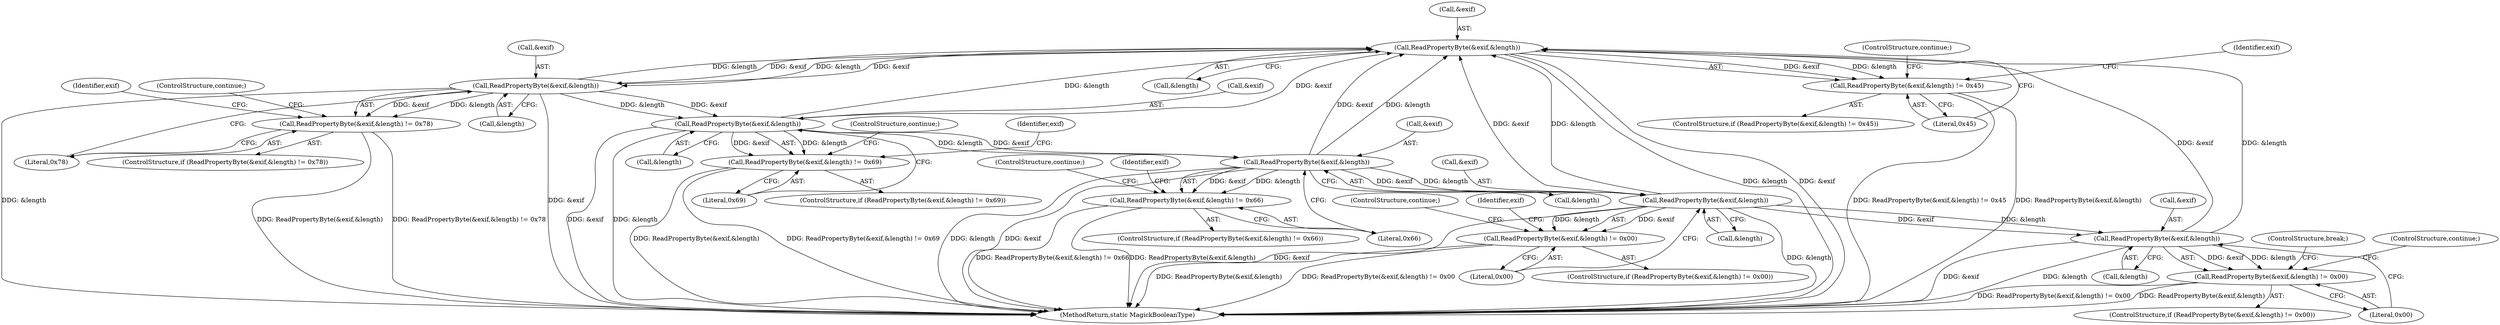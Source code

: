 digraph "0_ImageMagick_d8ab7f046587f2e9f734b687ba7e6e10147c294b_5@pointer" {
"1000490" [label="(Call,ReadPropertyByte(&exif,&length))"];
"1000508" [label="(Call,ReadPropertyByte(&exif,&length))"];
"1000499" [label="(Call,ReadPropertyByte(&exif,&length))"];
"1000490" [label="(Call,ReadPropertyByte(&exif,&length))"];
"1000535" [label="(Call,ReadPropertyByte(&exif,&length))"];
"1000526" [label="(Call,ReadPropertyByte(&exif,&length))"];
"1000517" [label="(Call,ReadPropertyByte(&exif,&length))"];
"1000489" [label="(Call,ReadPropertyByte(&exif,&length) != 0x45)"];
"1000498" [label="(Call,ReadPropertyByte(&exif,&length) != 0x78)"];
"1000507" [label="(Call,ReadPropertyByte(&exif,&length) != 0x69)"];
"1000516" [label="(Call,ReadPropertyByte(&exif,&length) != 0x66)"];
"1000525" [label="(Call,ReadPropertyByte(&exif,&length) != 0x00)"];
"1000534" [label="(Call,ReadPropertyByte(&exif,&length) != 0x00)"];
"1000490" [label="(Call,ReadPropertyByte(&exif,&length))"];
"1000489" [label="(Call,ReadPropertyByte(&exif,&length) != 0x45)"];
"1000540" [label="(Literal,0x00)"];
"1000491" [label="(Call,&exif)"];
"1000508" [label="(Call,ReadPropertyByte(&exif,&length))"];
"1000495" [label="(Literal,0x45)"];
"1000516" [label="(Call,ReadPropertyByte(&exif,&length) != 0x66)"];
"1000514" [label="(ControlStructure,continue;)"];
"1000504" [label="(Literal,0x78)"];
"1000524" [label="(ControlStructure,if (ReadPropertyByte(&exif,&length) != 0x00))"];
"1000542" [label="(ControlStructure,break;)"];
"1000510" [label="(Identifier,exif)"];
"1000526" [label="(Call,ReadPropertyByte(&exif,&length))"];
"1000515" [label="(ControlStructure,if (ReadPropertyByte(&exif,&length) != 0x66))"];
"1000498" [label="(Call,ReadPropertyByte(&exif,&length) != 0x78)"];
"1000531" [label="(Literal,0x00)"];
"1000525" [label="(Call,ReadPropertyByte(&exif,&length) != 0x00)"];
"1000506" [label="(ControlStructure,if (ReadPropertyByte(&exif,&length) != 0x69))"];
"1000529" [label="(Call,&length)"];
"1000497" [label="(ControlStructure,if (ReadPropertyByte(&exif,&length) != 0x78))"];
"1000507" [label="(Call,ReadPropertyByte(&exif,&length) != 0x69)"];
"1000509" [label="(Call,&exif)"];
"1000522" [label="(Literal,0x66)"];
"1000536" [label="(Call,&exif)"];
"1000528" [label="(Identifier,exif)"];
"1000537" [label="(Identifier,exif)"];
"1000502" [label="(Call,&length)"];
"1000520" [label="(Call,&length)"];
"1000535" [label="(Call,ReadPropertyByte(&exif,&length))"];
"1000511" [label="(Call,&length)"];
"1000527" [label="(Call,&exif)"];
"1000533" [label="(ControlStructure,if (ReadPropertyByte(&exif,&length) != 0x00))"];
"1000517" [label="(Call,ReadPropertyByte(&exif,&length))"];
"1000519" [label="(Identifier,exif)"];
"1001414" [label="(MethodReturn,static MagickBooleanType)"];
"1000505" [label="(ControlStructure,continue;)"];
"1000500" [label="(Call,&exif)"];
"1000501" [label="(Identifier,exif)"];
"1000518" [label="(Call,&exif)"];
"1000538" [label="(Call,&length)"];
"1000496" [label="(ControlStructure,continue;)"];
"1000493" [label="(Call,&length)"];
"1000488" [label="(ControlStructure,if (ReadPropertyByte(&exif,&length) != 0x45))"];
"1000523" [label="(ControlStructure,continue;)"];
"1000532" [label="(ControlStructure,continue;)"];
"1000541" [label="(ControlStructure,continue;)"];
"1000499" [label="(Call,ReadPropertyByte(&exif,&length))"];
"1000513" [label="(Literal,0x69)"];
"1000534" [label="(Call,ReadPropertyByte(&exif,&length) != 0x00)"];
"1000490" -> "1000489"  [label="AST: "];
"1000490" -> "1000493"  [label="CFG: "];
"1000491" -> "1000490"  [label="AST: "];
"1000493" -> "1000490"  [label="AST: "];
"1000495" -> "1000490"  [label="CFG: "];
"1000490" -> "1001414"  [label="DDG: &length"];
"1000490" -> "1001414"  [label="DDG: &exif"];
"1000490" -> "1000489"  [label="DDG: &exif"];
"1000490" -> "1000489"  [label="DDG: &length"];
"1000508" -> "1000490"  [label="DDG: &exif"];
"1000508" -> "1000490"  [label="DDG: &length"];
"1000535" -> "1000490"  [label="DDG: &exif"];
"1000535" -> "1000490"  [label="DDG: &length"];
"1000517" -> "1000490"  [label="DDG: &exif"];
"1000517" -> "1000490"  [label="DDG: &length"];
"1000526" -> "1000490"  [label="DDG: &exif"];
"1000526" -> "1000490"  [label="DDG: &length"];
"1000499" -> "1000490"  [label="DDG: &exif"];
"1000499" -> "1000490"  [label="DDG: &length"];
"1000490" -> "1000499"  [label="DDG: &exif"];
"1000490" -> "1000499"  [label="DDG: &length"];
"1000508" -> "1000507"  [label="AST: "];
"1000508" -> "1000511"  [label="CFG: "];
"1000509" -> "1000508"  [label="AST: "];
"1000511" -> "1000508"  [label="AST: "];
"1000513" -> "1000508"  [label="CFG: "];
"1000508" -> "1001414"  [label="DDG: &exif"];
"1000508" -> "1001414"  [label="DDG: &length"];
"1000508" -> "1000507"  [label="DDG: &exif"];
"1000508" -> "1000507"  [label="DDG: &length"];
"1000499" -> "1000508"  [label="DDG: &exif"];
"1000499" -> "1000508"  [label="DDG: &length"];
"1000508" -> "1000517"  [label="DDG: &exif"];
"1000508" -> "1000517"  [label="DDG: &length"];
"1000499" -> "1000498"  [label="AST: "];
"1000499" -> "1000502"  [label="CFG: "];
"1000500" -> "1000499"  [label="AST: "];
"1000502" -> "1000499"  [label="AST: "];
"1000504" -> "1000499"  [label="CFG: "];
"1000499" -> "1001414"  [label="DDG: &length"];
"1000499" -> "1001414"  [label="DDG: &exif"];
"1000499" -> "1000498"  [label="DDG: &exif"];
"1000499" -> "1000498"  [label="DDG: &length"];
"1000535" -> "1000534"  [label="AST: "];
"1000535" -> "1000538"  [label="CFG: "];
"1000536" -> "1000535"  [label="AST: "];
"1000538" -> "1000535"  [label="AST: "];
"1000540" -> "1000535"  [label="CFG: "];
"1000535" -> "1001414"  [label="DDG: &exif"];
"1000535" -> "1001414"  [label="DDG: &length"];
"1000535" -> "1000534"  [label="DDG: &exif"];
"1000535" -> "1000534"  [label="DDG: &length"];
"1000526" -> "1000535"  [label="DDG: &exif"];
"1000526" -> "1000535"  [label="DDG: &length"];
"1000526" -> "1000525"  [label="AST: "];
"1000526" -> "1000529"  [label="CFG: "];
"1000527" -> "1000526"  [label="AST: "];
"1000529" -> "1000526"  [label="AST: "];
"1000531" -> "1000526"  [label="CFG: "];
"1000526" -> "1001414"  [label="DDG: &length"];
"1000526" -> "1001414"  [label="DDG: &exif"];
"1000526" -> "1000525"  [label="DDG: &exif"];
"1000526" -> "1000525"  [label="DDG: &length"];
"1000517" -> "1000526"  [label="DDG: &exif"];
"1000517" -> "1000526"  [label="DDG: &length"];
"1000517" -> "1000516"  [label="AST: "];
"1000517" -> "1000520"  [label="CFG: "];
"1000518" -> "1000517"  [label="AST: "];
"1000520" -> "1000517"  [label="AST: "];
"1000522" -> "1000517"  [label="CFG: "];
"1000517" -> "1001414"  [label="DDG: &length"];
"1000517" -> "1001414"  [label="DDG: &exif"];
"1000517" -> "1000516"  [label="DDG: &exif"];
"1000517" -> "1000516"  [label="DDG: &length"];
"1000489" -> "1000488"  [label="AST: "];
"1000489" -> "1000495"  [label="CFG: "];
"1000495" -> "1000489"  [label="AST: "];
"1000496" -> "1000489"  [label="CFG: "];
"1000501" -> "1000489"  [label="CFG: "];
"1000489" -> "1001414"  [label="DDG: ReadPropertyByte(&exif,&length) != 0x45"];
"1000489" -> "1001414"  [label="DDG: ReadPropertyByte(&exif,&length)"];
"1000498" -> "1000497"  [label="AST: "];
"1000498" -> "1000504"  [label="CFG: "];
"1000504" -> "1000498"  [label="AST: "];
"1000505" -> "1000498"  [label="CFG: "];
"1000510" -> "1000498"  [label="CFG: "];
"1000498" -> "1001414"  [label="DDG: ReadPropertyByte(&exif,&length) != 0x78"];
"1000498" -> "1001414"  [label="DDG: ReadPropertyByte(&exif,&length)"];
"1000507" -> "1000506"  [label="AST: "];
"1000507" -> "1000513"  [label="CFG: "];
"1000513" -> "1000507"  [label="AST: "];
"1000514" -> "1000507"  [label="CFG: "];
"1000519" -> "1000507"  [label="CFG: "];
"1000507" -> "1001414"  [label="DDG: ReadPropertyByte(&exif,&length) != 0x69"];
"1000507" -> "1001414"  [label="DDG: ReadPropertyByte(&exif,&length)"];
"1000516" -> "1000515"  [label="AST: "];
"1000516" -> "1000522"  [label="CFG: "];
"1000522" -> "1000516"  [label="AST: "];
"1000523" -> "1000516"  [label="CFG: "];
"1000528" -> "1000516"  [label="CFG: "];
"1000516" -> "1001414"  [label="DDG: ReadPropertyByte(&exif,&length) != 0x66"];
"1000516" -> "1001414"  [label="DDG: ReadPropertyByte(&exif,&length)"];
"1000525" -> "1000524"  [label="AST: "];
"1000525" -> "1000531"  [label="CFG: "];
"1000531" -> "1000525"  [label="AST: "];
"1000532" -> "1000525"  [label="CFG: "];
"1000537" -> "1000525"  [label="CFG: "];
"1000525" -> "1001414"  [label="DDG: ReadPropertyByte(&exif,&length) != 0x00"];
"1000525" -> "1001414"  [label="DDG: ReadPropertyByte(&exif,&length)"];
"1000534" -> "1000533"  [label="AST: "];
"1000534" -> "1000540"  [label="CFG: "];
"1000540" -> "1000534"  [label="AST: "];
"1000541" -> "1000534"  [label="CFG: "];
"1000542" -> "1000534"  [label="CFG: "];
"1000534" -> "1001414"  [label="DDG: ReadPropertyByte(&exif,&length) != 0x00"];
"1000534" -> "1001414"  [label="DDG: ReadPropertyByte(&exif,&length)"];
}
